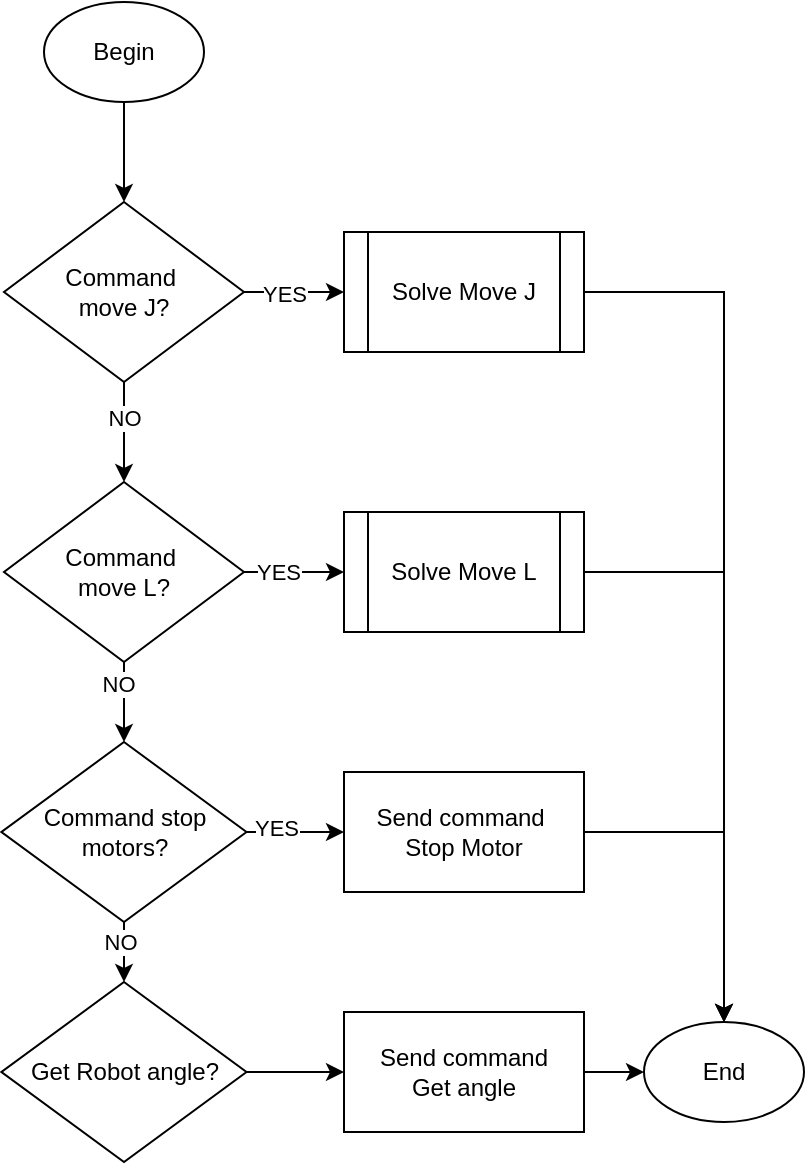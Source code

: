 <mxfile version="22.1.18" type="github">
  <diagram id="C5RBs43oDa-KdzZeNtuy" name="Page-1">
    <mxGraphModel dx="819" dy="435" grid="1" gridSize="10" guides="1" tooltips="1" connect="1" arrows="1" fold="1" page="1" pageScale="1" pageWidth="827" pageHeight="1169" math="0" shadow="0">
      <root>
        <mxCell id="WIyWlLk6GJQsqaUBKTNV-0" />
        <mxCell id="WIyWlLk6GJQsqaUBKTNV-1" parent="WIyWlLk6GJQsqaUBKTNV-0" />
        <mxCell id="wCRdzUAUGNFTLwiFJrkR-3" style="edgeStyle=orthogonalEdgeStyle;rounded=0;orthogonalLoop=1;jettySize=auto;html=1;exitX=0.5;exitY=1;exitDx=0;exitDy=0;entryX=0.5;entryY=0;entryDx=0;entryDy=0;" parent="WIyWlLk6GJQsqaUBKTNV-1" source="wCRdzUAUGNFTLwiFJrkR-1" edge="1">
          <mxGeometry relative="1" as="geometry">
            <mxPoint x="220" y="160" as="targetPoint" />
          </mxGeometry>
        </mxCell>
        <mxCell id="wCRdzUAUGNFTLwiFJrkR-1" value="Begin" style="ellipse;whiteSpace=wrap;html=1;" parent="WIyWlLk6GJQsqaUBKTNV-1" vertex="1">
          <mxGeometry x="180" y="60" width="80" height="50" as="geometry" />
        </mxCell>
        <mxCell id="wCRdzUAUGNFTLwiFJrkR-5" value="End" style="ellipse;whiteSpace=wrap;html=1;" parent="WIyWlLk6GJQsqaUBKTNV-1" vertex="1">
          <mxGeometry x="480" y="570" width="80" height="50" as="geometry" />
        </mxCell>
        <mxCell id="wCRdzUAUGNFTLwiFJrkR-26" style="edgeStyle=orthogonalEdgeStyle;rounded=0;orthogonalLoop=1;jettySize=auto;html=1;exitX=1;exitY=0.5;exitDx=0;exitDy=0;entryX=0.5;entryY=0;entryDx=0;entryDy=0;" parent="WIyWlLk6GJQsqaUBKTNV-1" source="wCRdzUAUGNFTLwiFJrkR-30" target="wCRdzUAUGNFTLwiFJrkR-5" edge="1">
          <mxGeometry relative="1" as="geometry">
            <mxPoint x="220" y="590" as="sourcePoint" />
          </mxGeometry>
        </mxCell>
        <mxCell id="wCRdzUAUGNFTLwiFJrkR-29" style="edgeStyle=orthogonalEdgeStyle;rounded=0;orthogonalLoop=1;jettySize=auto;html=1;exitX=0.5;exitY=1;exitDx=0;exitDy=0;entryX=0.5;entryY=0;entryDx=0;entryDy=0;" parent="WIyWlLk6GJQsqaUBKTNV-1" source="wCRdzUAUGNFTLwiFJrkR-27" target="wCRdzUAUGNFTLwiFJrkR-28" edge="1">
          <mxGeometry relative="1" as="geometry" />
        </mxCell>
        <mxCell id="wCRdzUAUGNFTLwiFJrkR-37" value="NO" style="edgeLabel;html=1;align=center;verticalAlign=middle;resizable=0;points=[];" parent="wCRdzUAUGNFTLwiFJrkR-29" vertex="1" connectable="0">
          <mxGeometry x="-0.293" relative="1" as="geometry">
            <mxPoint as="offset" />
          </mxGeometry>
        </mxCell>
        <mxCell id="wCRdzUAUGNFTLwiFJrkR-31" style="edgeStyle=orthogonalEdgeStyle;rounded=0;orthogonalLoop=1;jettySize=auto;html=1;exitX=1;exitY=0.5;exitDx=0;exitDy=0;" parent="WIyWlLk6GJQsqaUBKTNV-1" source="wCRdzUAUGNFTLwiFJrkR-27" target="wCRdzUAUGNFTLwiFJrkR-30" edge="1">
          <mxGeometry relative="1" as="geometry" />
        </mxCell>
        <mxCell id="wCRdzUAUGNFTLwiFJrkR-39" value="YES" style="edgeLabel;html=1;align=center;verticalAlign=middle;resizable=0;points=[];" parent="wCRdzUAUGNFTLwiFJrkR-31" vertex="1" connectable="0">
          <mxGeometry x="-0.228" y="-1" relative="1" as="geometry">
            <mxPoint as="offset" />
          </mxGeometry>
        </mxCell>
        <mxCell id="wCRdzUAUGNFTLwiFJrkR-27" value="&lt;div&gt;Command&amp;nbsp;&lt;/div&gt;&lt;div&gt;move J?&lt;/div&gt;" style="rhombus;whiteSpace=wrap;html=1;" parent="WIyWlLk6GJQsqaUBKTNV-1" vertex="1">
          <mxGeometry x="160" y="160" width="120" height="90" as="geometry" />
        </mxCell>
        <mxCell id="wCRdzUAUGNFTLwiFJrkR-33" style="edgeStyle=orthogonalEdgeStyle;rounded=0;orthogonalLoop=1;jettySize=auto;html=1;exitX=1;exitY=0.5;exitDx=0;exitDy=0;entryX=0;entryY=0.5;entryDx=0;entryDy=0;" parent="WIyWlLk6GJQsqaUBKTNV-1" source="wCRdzUAUGNFTLwiFJrkR-28" target="wCRdzUAUGNFTLwiFJrkR-32" edge="1">
          <mxGeometry relative="1" as="geometry" />
        </mxCell>
        <mxCell id="QPnw_EgcqyNNagL080pK-1" value="YES" style="edgeLabel;html=1;align=center;verticalAlign=middle;resizable=0;points=[];" vertex="1" connectable="0" parent="wCRdzUAUGNFTLwiFJrkR-33">
          <mxGeometry x="-0.341" y="-3" relative="1" as="geometry">
            <mxPoint y="-3" as="offset" />
          </mxGeometry>
        </mxCell>
        <mxCell id="wCRdzUAUGNFTLwiFJrkR-35" style="edgeStyle=orthogonalEdgeStyle;rounded=0;orthogonalLoop=1;jettySize=auto;html=1;exitX=0.5;exitY=1;exitDx=0;exitDy=0;entryX=0.5;entryY=0;entryDx=0;entryDy=0;" parent="WIyWlLk6GJQsqaUBKTNV-1" source="wCRdzUAUGNFTLwiFJrkR-28" target="QPnw_EgcqyNNagL080pK-0" edge="1">
          <mxGeometry relative="1" as="geometry" />
        </mxCell>
        <mxCell id="wCRdzUAUGNFTLwiFJrkR-38" value="NO" style="edgeLabel;html=1;align=center;verticalAlign=middle;resizable=0;points=[];" parent="wCRdzUAUGNFTLwiFJrkR-35" vertex="1" connectable="0">
          <mxGeometry x="-0.478" y="-3" relative="1" as="geometry">
            <mxPoint as="offset" />
          </mxGeometry>
        </mxCell>
        <mxCell id="wCRdzUAUGNFTLwiFJrkR-28" value="&lt;div&gt;Command&amp;nbsp;&lt;/div&gt;&lt;div&gt;move L?&lt;/div&gt;" style="rhombus;whiteSpace=wrap;html=1;" parent="WIyWlLk6GJQsqaUBKTNV-1" vertex="1">
          <mxGeometry x="160" y="300" width="120" height="90" as="geometry" />
        </mxCell>
        <mxCell id="wCRdzUAUGNFTLwiFJrkR-30" value="Solve Move J" style="shape=process;whiteSpace=wrap;html=1;backgroundOutline=1;" parent="WIyWlLk6GJQsqaUBKTNV-1" vertex="1">
          <mxGeometry x="330" y="175" width="120" height="60" as="geometry" />
        </mxCell>
        <mxCell id="wCRdzUAUGNFTLwiFJrkR-34" style="edgeStyle=orthogonalEdgeStyle;rounded=0;orthogonalLoop=1;jettySize=auto;html=1;exitX=1;exitY=0.5;exitDx=0;exitDy=0;entryX=0.5;entryY=0;entryDx=0;entryDy=0;" parent="WIyWlLk6GJQsqaUBKTNV-1" source="wCRdzUAUGNFTLwiFJrkR-32" target="wCRdzUAUGNFTLwiFJrkR-5" edge="1">
          <mxGeometry relative="1" as="geometry">
            <mxPoint x="490" y="510" as="targetPoint" />
          </mxGeometry>
        </mxCell>
        <mxCell id="wCRdzUAUGNFTLwiFJrkR-32" value="Solve Move L" style="shape=process;whiteSpace=wrap;html=1;backgroundOutline=1;" parent="WIyWlLk6GJQsqaUBKTNV-1" vertex="1">
          <mxGeometry x="330" y="315" width="120" height="60" as="geometry" />
        </mxCell>
        <mxCell id="QPnw_EgcqyNNagL080pK-4" style="edgeStyle=orthogonalEdgeStyle;rounded=0;orthogonalLoop=1;jettySize=auto;html=1;exitX=1;exitY=0.5;exitDx=0;exitDy=0;" edge="1" parent="WIyWlLk6GJQsqaUBKTNV-1" source="QPnw_EgcqyNNagL080pK-0" target="QPnw_EgcqyNNagL080pK-3">
          <mxGeometry relative="1" as="geometry" />
        </mxCell>
        <mxCell id="QPnw_EgcqyNNagL080pK-12" value="YES" style="edgeLabel;html=1;align=center;verticalAlign=middle;resizable=0;points=[];" vertex="1" connectable="0" parent="QPnw_EgcqyNNagL080pK-4">
          <mxGeometry x="-0.424" y="2" relative="1" as="geometry">
            <mxPoint as="offset" />
          </mxGeometry>
        </mxCell>
        <mxCell id="QPnw_EgcqyNNagL080pK-8" style="edgeStyle=orthogonalEdgeStyle;rounded=0;orthogonalLoop=1;jettySize=auto;html=1;exitX=0.5;exitY=1;exitDx=0;exitDy=0;entryX=0.5;entryY=0;entryDx=0;entryDy=0;" edge="1" parent="WIyWlLk6GJQsqaUBKTNV-1" source="QPnw_EgcqyNNagL080pK-0" target="QPnw_EgcqyNNagL080pK-6">
          <mxGeometry relative="1" as="geometry" />
        </mxCell>
        <mxCell id="QPnw_EgcqyNNagL080pK-11" value="NO" style="edgeLabel;html=1;align=center;verticalAlign=middle;resizable=0;points=[];" vertex="1" connectable="0" parent="QPnw_EgcqyNNagL080pK-8">
          <mxGeometry x="-0.324" y="-2" relative="1" as="geometry">
            <mxPoint as="offset" />
          </mxGeometry>
        </mxCell>
        <mxCell id="QPnw_EgcqyNNagL080pK-0" value="Command stop motors?" style="rhombus;whiteSpace=wrap;html=1;" vertex="1" parent="WIyWlLk6GJQsqaUBKTNV-1">
          <mxGeometry x="158.75" y="430" width="122.5" height="90" as="geometry" />
        </mxCell>
        <mxCell id="QPnw_EgcqyNNagL080pK-5" style="edgeStyle=orthogonalEdgeStyle;rounded=0;orthogonalLoop=1;jettySize=auto;html=1;exitX=1;exitY=0.5;exitDx=0;exitDy=0;entryX=0.5;entryY=0;entryDx=0;entryDy=0;" edge="1" parent="WIyWlLk6GJQsqaUBKTNV-1" source="QPnw_EgcqyNNagL080pK-3" target="wCRdzUAUGNFTLwiFJrkR-5">
          <mxGeometry relative="1" as="geometry" />
        </mxCell>
        <mxCell id="QPnw_EgcqyNNagL080pK-3" value="&lt;div&gt;Send command&amp;nbsp;&lt;/div&gt;&lt;div&gt;Stop Motor&lt;/div&gt;" style="rounded=0;whiteSpace=wrap;html=1;" vertex="1" parent="WIyWlLk6GJQsqaUBKTNV-1">
          <mxGeometry x="330" y="445" width="120" height="60" as="geometry" />
        </mxCell>
        <mxCell id="QPnw_EgcqyNNagL080pK-10" style="edgeStyle=orthogonalEdgeStyle;rounded=0;orthogonalLoop=1;jettySize=auto;html=1;exitX=1;exitY=0.5;exitDx=0;exitDy=0;entryX=0;entryY=0.5;entryDx=0;entryDy=0;" edge="1" parent="WIyWlLk6GJQsqaUBKTNV-1" source="QPnw_EgcqyNNagL080pK-6" target="QPnw_EgcqyNNagL080pK-9">
          <mxGeometry relative="1" as="geometry" />
        </mxCell>
        <mxCell id="QPnw_EgcqyNNagL080pK-6" value="Get Robot angle? " style="rhombus;whiteSpace=wrap;html=1;" vertex="1" parent="WIyWlLk6GJQsqaUBKTNV-1">
          <mxGeometry x="158.75" y="550" width="122.5" height="90" as="geometry" />
        </mxCell>
        <mxCell id="QPnw_EgcqyNNagL080pK-13" style="edgeStyle=orthogonalEdgeStyle;rounded=0;orthogonalLoop=1;jettySize=auto;html=1;exitX=1;exitY=0.5;exitDx=0;exitDy=0;" edge="1" parent="WIyWlLk6GJQsqaUBKTNV-1" source="QPnw_EgcqyNNagL080pK-9" target="wCRdzUAUGNFTLwiFJrkR-5">
          <mxGeometry relative="1" as="geometry" />
        </mxCell>
        <mxCell id="QPnw_EgcqyNNagL080pK-9" value="&lt;div&gt;Send command&lt;/div&gt;&lt;div&gt;Get angle&lt;br&gt;&lt;/div&gt;" style="rounded=0;whiteSpace=wrap;html=1;" vertex="1" parent="WIyWlLk6GJQsqaUBKTNV-1">
          <mxGeometry x="330" y="565" width="120" height="60" as="geometry" />
        </mxCell>
      </root>
    </mxGraphModel>
  </diagram>
</mxfile>
